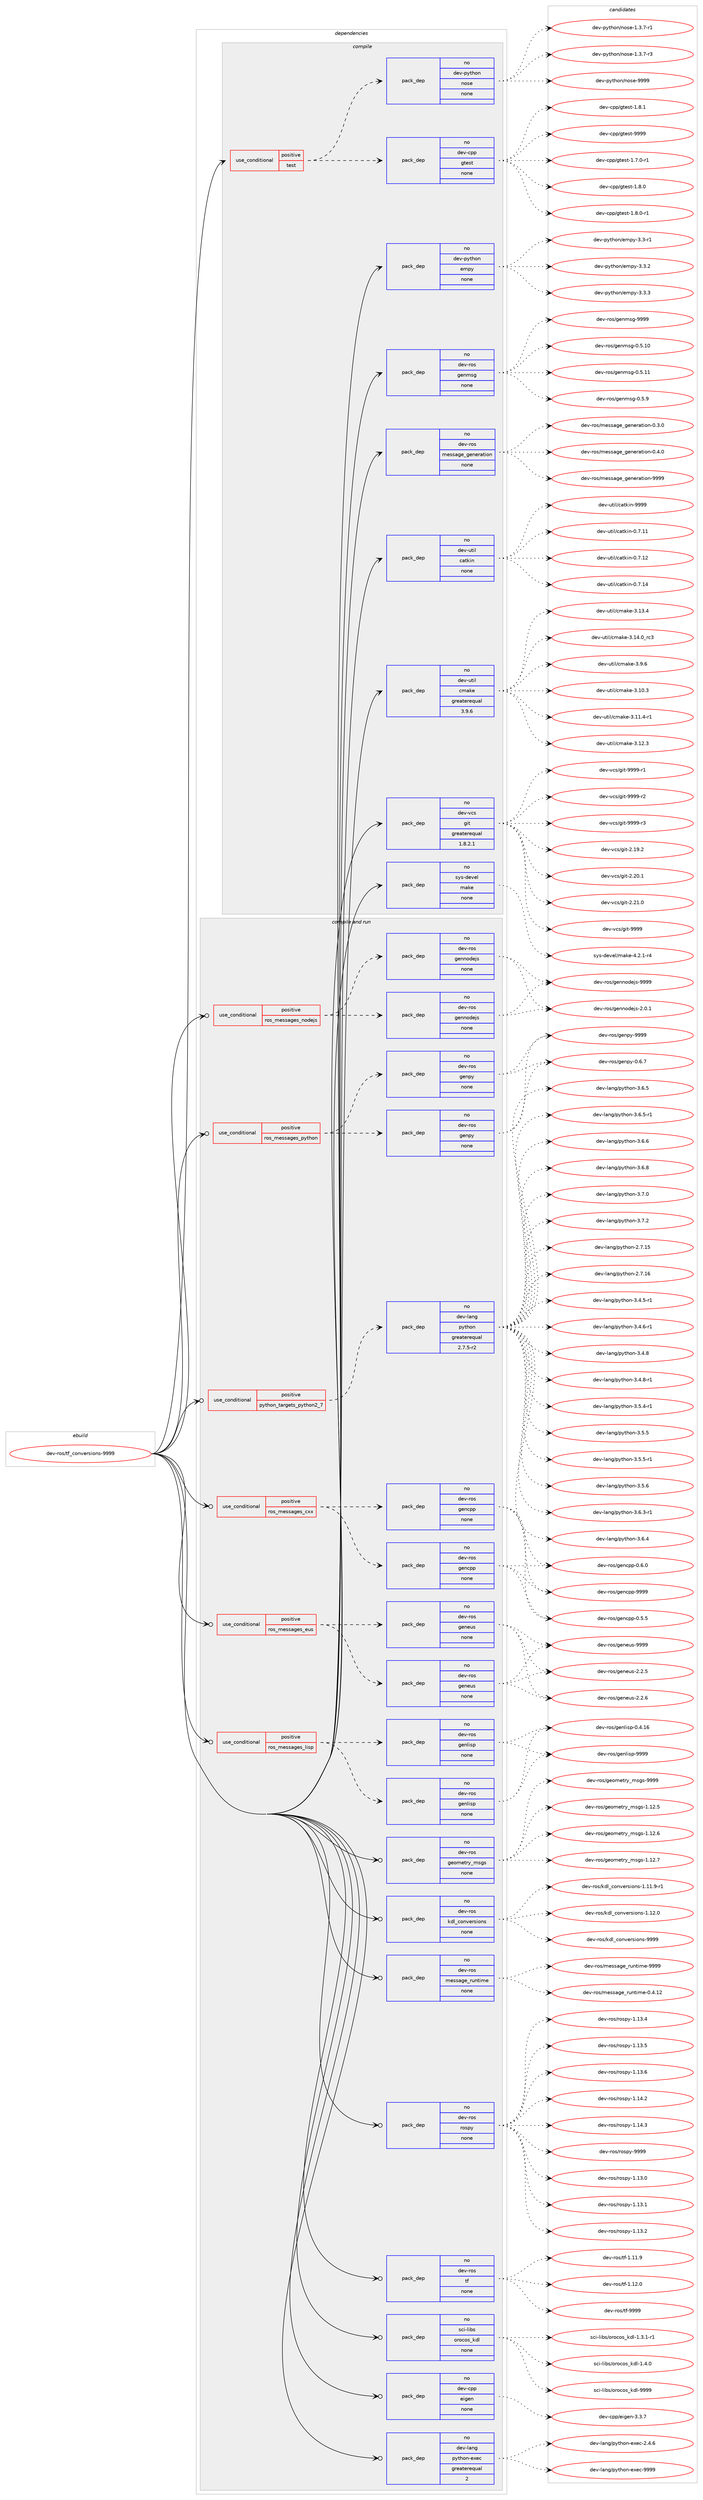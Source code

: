 digraph prolog {

# *************
# Graph options
# *************

newrank=true;
concentrate=true;
compound=true;
graph [rankdir=LR,fontname=Helvetica,fontsize=10,ranksep=1.5];#, ranksep=2.5, nodesep=0.2];
edge  [arrowhead=vee];
node  [fontname=Helvetica,fontsize=10];

# **********
# The ebuild
# **********

subgraph cluster_leftcol {
color=gray;
rank=same;
label=<<i>ebuild</i>>;
id [label="dev-ros/tf_conversions-9999", color=red, width=4, href="../dev-ros/tf_conversions-9999.svg"];
}

# ****************
# The dependencies
# ****************

subgraph cluster_midcol {
color=gray;
label=<<i>dependencies</i>>;
subgraph cluster_compile {
fillcolor="#eeeeee";
style=filled;
label=<<i>compile</i>>;
subgraph cond391631 {
dependency1475859 [label=<<TABLE BORDER="0" CELLBORDER="1" CELLSPACING="0" CELLPADDING="4"><TR><TD ROWSPAN="3" CELLPADDING="10">use_conditional</TD></TR><TR><TD>positive</TD></TR><TR><TD>test</TD></TR></TABLE>>, shape=none, color=red];
subgraph pack1060838 {
dependency1475860 [label=<<TABLE BORDER="0" CELLBORDER="1" CELLSPACING="0" CELLPADDING="4" WIDTH="220"><TR><TD ROWSPAN="6" CELLPADDING="30">pack_dep</TD></TR><TR><TD WIDTH="110">no</TD></TR><TR><TD>dev-cpp</TD></TR><TR><TD>gtest</TD></TR><TR><TD>none</TD></TR><TR><TD></TD></TR></TABLE>>, shape=none, color=blue];
}
dependency1475859:e -> dependency1475860:w [weight=20,style="dashed",arrowhead="vee"];
subgraph pack1060839 {
dependency1475861 [label=<<TABLE BORDER="0" CELLBORDER="1" CELLSPACING="0" CELLPADDING="4" WIDTH="220"><TR><TD ROWSPAN="6" CELLPADDING="30">pack_dep</TD></TR><TR><TD WIDTH="110">no</TD></TR><TR><TD>dev-python</TD></TR><TR><TD>nose</TD></TR><TR><TD>none</TD></TR><TR><TD></TD></TR></TABLE>>, shape=none, color=blue];
}
dependency1475859:e -> dependency1475861:w [weight=20,style="dashed",arrowhead="vee"];
}
id:e -> dependency1475859:w [weight=20,style="solid",arrowhead="vee"];
subgraph pack1060840 {
dependency1475862 [label=<<TABLE BORDER="0" CELLBORDER="1" CELLSPACING="0" CELLPADDING="4" WIDTH="220"><TR><TD ROWSPAN="6" CELLPADDING="30">pack_dep</TD></TR><TR><TD WIDTH="110">no</TD></TR><TR><TD>dev-python</TD></TR><TR><TD>empy</TD></TR><TR><TD>none</TD></TR><TR><TD></TD></TR></TABLE>>, shape=none, color=blue];
}
id:e -> dependency1475862:w [weight=20,style="solid",arrowhead="vee"];
subgraph pack1060841 {
dependency1475863 [label=<<TABLE BORDER="0" CELLBORDER="1" CELLSPACING="0" CELLPADDING="4" WIDTH="220"><TR><TD ROWSPAN="6" CELLPADDING="30">pack_dep</TD></TR><TR><TD WIDTH="110">no</TD></TR><TR><TD>dev-ros</TD></TR><TR><TD>genmsg</TD></TR><TR><TD>none</TD></TR><TR><TD></TD></TR></TABLE>>, shape=none, color=blue];
}
id:e -> dependency1475863:w [weight=20,style="solid",arrowhead="vee"];
subgraph pack1060842 {
dependency1475864 [label=<<TABLE BORDER="0" CELLBORDER="1" CELLSPACING="0" CELLPADDING="4" WIDTH="220"><TR><TD ROWSPAN="6" CELLPADDING="30">pack_dep</TD></TR><TR><TD WIDTH="110">no</TD></TR><TR><TD>dev-ros</TD></TR><TR><TD>message_generation</TD></TR><TR><TD>none</TD></TR><TR><TD></TD></TR></TABLE>>, shape=none, color=blue];
}
id:e -> dependency1475864:w [weight=20,style="solid",arrowhead="vee"];
subgraph pack1060843 {
dependency1475865 [label=<<TABLE BORDER="0" CELLBORDER="1" CELLSPACING="0" CELLPADDING="4" WIDTH="220"><TR><TD ROWSPAN="6" CELLPADDING="30">pack_dep</TD></TR><TR><TD WIDTH="110">no</TD></TR><TR><TD>dev-util</TD></TR><TR><TD>catkin</TD></TR><TR><TD>none</TD></TR><TR><TD></TD></TR></TABLE>>, shape=none, color=blue];
}
id:e -> dependency1475865:w [weight=20,style="solid",arrowhead="vee"];
subgraph pack1060844 {
dependency1475866 [label=<<TABLE BORDER="0" CELLBORDER="1" CELLSPACING="0" CELLPADDING="4" WIDTH="220"><TR><TD ROWSPAN="6" CELLPADDING="30">pack_dep</TD></TR><TR><TD WIDTH="110">no</TD></TR><TR><TD>dev-util</TD></TR><TR><TD>cmake</TD></TR><TR><TD>greaterequal</TD></TR><TR><TD>3.9.6</TD></TR></TABLE>>, shape=none, color=blue];
}
id:e -> dependency1475866:w [weight=20,style="solid",arrowhead="vee"];
subgraph pack1060845 {
dependency1475867 [label=<<TABLE BORDER="0" CELLBORDER="1" CELLSPACING="0" CELLPADDING="4" WIDTH="220"><TR><TD ROWSPAN="6" CELLPADDING="30">pack_dep</TD></TR><TR><TD WIDTH="110">no</TD></TR><TR><TD>dev-vcs</TD></TR><TR><TD>git</TD></TR><TR><TD>greaterequal</TD></TR><TR><TD>1.8.2.1</TD></TR></TABLE>>, shape=none, color=blue];
}
id:e -> dependency1475867:w [weight=20,style="solid",arrowhead="vee"];
subgraph pack1060846 {
dependency1475868 [label=<<TABLE BORDER="0" CELLBORDER="1" CELLSPACING="0" CELLPADDING="4" WIDTH="220"><TR><TD ROWSPAN="6" CELLPADDING="30">pack_dep</TD></TR><TR><TD WIDTH="110">no</TD></TR><TR><TD>sys-devel</TD></TR><TR><TD>make</TD></TR><TR><TD>none</TD></TR><TR><TD></TD></TR></TABLE>>, shape=none, color=blue];
}
id:e -> dependency1475868:w [weight=20,style="solid",arrowhead="vee"];
}
subgraph cluster_compileandrun {
fillcolor="#eeeeee";
style=filled;
label=<<i>compile and run</i>>;
subgraph cond391632 {
dependency1475869 [label=<<TABLE BORDER="0" CELLBORDER="1" CELLSPACING="0" CELLPADDING="4"><TR><TD ROWSPAN="3" CELLPADDING="10">use_conditional</TD></TR><TR><TD>positive</TD></TR><TR><TD>python_targets_python2_7</TD></TR></TABLE>>, shape=none, color=red];
subgraph pack1060847 {
dependency1475870 [label=<<TABLE BORDER="0" CELLBORDER="1" CELLSPACING="0" CELLPADDING="4" WIDTH="220"><TR><TD ROWSPAN="6" CELLPADDING="30">pack_dep</TD></TR><TR><TD WIDTH="110">no</TD></TR><TR><TD>dev-lang</TD></TR><TR><TD>python</TD></TR><TR><TD>greaterequal</TD></TR><TR><TD>2.7.5-r2</TD></TR></TABLE>>, shape=none, color=blue];
}
dependency1475869:e -> dependency1475870:w [weight=20,style="dashed",arrowhead="vee"];
}
id:e -> dependency1475869:w [weight=20,style="solid",arrowhead="odotvee"];
subgraph cond391633 {
dependency1475871 [label=<<TABLE BORDER="0" CELLBORDER="1" CELLSPACING="0" CELLPADDING="4"><TR><TD ROWSPAN="3" CELLPADDING="10">use_conditional</TD></TR><TR><TD>positive</TD></TR><TR><TD>ros_messages_cxx</TD></TR></TABLE>>, shape=none, color=red];
subgraph pack1060848 {
dependency1475872 [label=<<TABLE BORDER="0" CELLBORDER="1" CELLSPACING="0" CELLPADDING="4" WIDTH="220"><TR><TD ROWSPAN="6" CELLPADDING="30">pack_dep</TD></TR><TR><TD WIDTH="110">no</TD></TR><TR><TD>dev-ros</TD></TR><TR><TD>gencpp</TD></TR><TR><TD>none</TD></TR><TR><TD></TD></TR></TABLE>>, shape=none, color=blue];
}
dependency1475871:e -> dependency1475872:w [weight=20,style="dashed",arrowhead="vee"];
subgraph pack1060849 {
dependency1475873 [label=<<TABLE BORDER="0" CELLBORDER="1" CELLSPACING="0" CELLPADDING="4" WIDTH="220"><TR><TD ROWSPAN="6" CELLPADDING="30">pack_dep</TD></TR><TR><TD WIDTH="110">no</TD></TR><TR><TD>dev-ros</TD></TR><TR><TD>gencpp</TD></TR><TR><TD>none</TD></TR><TR><TD></TD></TR></TABLE>>, shape=none, color=blue];
}
dependency1475871:e -> dependency1475873:w [weight=20,style="dashed",arrowhead="vee"];
}
id:e -> dependency1475871:w [weight=20,style="solid",arrowhead="odotvee"];
subgraph cond391634 {
dependency1475874 [label=<<TABLE BORDER="0" CELLBORDER="1" CELLSPACING="0" CELLPADDING="4"><TR><TD ROWSPAN="3" CELLPADDING="10">use_conditional</TD></TR><TR><TD>positive</TD></TR><TR><TD>ros_messages_eus</TD></TR></TABLE>>, shape=none, color=red];
subgraph pack1060850 {
dependency1475875 [label=<<TABLE BORDER="0" CELLBORDER="1" CELLSPACING="0" CELLPADDING="4" WIDTH="220"><TR><TD ROWSPAN="6" CELLPADDING="30">pack_dep</TD></TR><TR><TD WIDTH="110">no</TD></TR><TR><TD>dev-ros</TD></TR><TR><TD>geneus</TD></TR><TR><TD>none</TD></TR><TR><TD></TD></TR></TABLE>>, shape=none, color=blue];
}
dependency1475874:e -> dependency1475875:w [weight=20,style="dashed",arrowhead="vee"];
subgraph pack1060851 {
dependency1475876 [label=<<TABLE BORDER="0" CELLBORDER="1" CELLSPACING="0" CELLPADDING="4" WIDTH="220"><TR><TD ROWSPAN="6" CELLPADDING="30">pack_dep</TD></TR><TR><TD WIDTH="110">no</TD></TR><TR><TD>dev-ros</TD></TR><TR><TD>geneus</TD></TR><TR><TD>none</TD></TR><TR><TD></TD></TR></TABLE>>, shape=none, color=blue];
}
dependency1475874:e -> dependency1475876:w [weight=20,style="dashed",arrowhead="vee"];
}
id:e -> dependency1475874:w [weight=20,style="solid",arrowhead="odotvee"];
subgraph cond391635 {
dependency1475877 [label=<<TABLE BORDER="0" CELLBORDER="1" CELLSPACING="0" CELLPADDING="4"><TR><TD ROWSPAN="3" CELLPADDING="10">use_conditional</TD></TR><TR><TD>positive</TD></TR><TR><TD>ros_messages_lisp</TD></TR></TABLE>>, shape=none, color=red];
subgraph pack1060852 {
dependency1475878 [label=<<TABLE BORDER="0" CELLBORDER="1" CELLSPACING="0" CELLPADDING="4" WIDTH="220"><TR><TD ROWSPAN="6" CELLPADDING="30">pack_dep</TD></TR><TR><TD WIDTH="110">no</TD></TR><TR><TD>dev-ros</TD></TR><TR><TD>genlisp</TD></TR><TR><TD>none</TD></TR><TR><TD></TD></TR></TABLE>>, shape=none, color=blue];
}
dependency1475877:e -> dependency1475878:w [weight=20,style="dashed",arrowhead="vee"];
subgraph pack1060853 {
dependency1475879 [label=<<TABLE BORDER="0" CELLBORDER="1" CELLSPACING="0" CELLPADDING="4" WIDTH="220"><TR><TD ROWSPAN="6" CELLPADDING="30">pack_dep</TD></TR><TR><TD WIDTH="110">no</TD></TR><TR><TD>dev-ros</TD></TR><TR><TD>genlisp</TD></TR><TR><TD>none</TD></TR><TR><TD></TD></TR></TABLE>>, shape=none, color=blue];
}
dependency1475877:e -> dependency1475879:w [weight=20,style="dashed",arrowhead="vee"];
}
id:e -> dependency1475877:w [weight=20,style="solid",arrowhead="odotvee"];
subgraph cond391636 {
dependency1475880 [label=<<TABLE BORDER="0" CELLBORDER="1" CELLSPACING="0" CELLPADDING="4"><TR><TD ROWSPAN="3" CELLPADDING="10">use_conditional</TD></TR><TR><TD>positive</TD></TR><TR><TD>ros_messages_nodejs</TD></TR></TABLE>>, shape=none, color=red];
subgraph pack1060854 {
dependency1475881 [label=<<TABLE BORDER="0" CELLBORDER="1" CELLSPACING="0" CELLPADDING="4" WIDTH="220"><TR><TD ROWSPAN="6" CELLPADDING="30">pack_dep</TD></TR><TR><TD WIDTH="110">no</TD></TR><TR><TD>dev-ros</TD></TR><TR><TD>gennodejs</TD></TR><TR><TD>none</TD></TR><TR><TD></TD></TR></TABLE>>, shape=none, color=blue];
}
dependency1475880:e -> dependency1475881:w [weight=20,style="dashed",arrowhead="vee"];
subgraph pack1060855 {
dependency1475882 [label=<<TABLE BORDER="0" CELLBORDER="1" CELLSPACING="0" CELLPADDING="4" WIDTH="220"><TR><TD ROWSPAN="6" CELLPADDING="30">pack_dep</TD></TR><TR><TD WIDTH="110">no</TD></TR><TR><TD>dev-ros</TD></TR><TR><TD>gennodejs</TD></TR><TR><TD>none</TD></TR><TR><TD></TD></TR></TABLE>>, shape=none, color=blue];
}
dependency1475880:e -> dependency1475882:w [weight=20,style="dashed",arrowhead="vee"];
}
id:e -> dependency1475880:w [weight=20,style="solid",arrowhead="odotvee"];
subgraph cond391637 {
dependency1475883 [label=<<TABLE BORDER="0" CELLBORDER="1" CELLSPACING="0" CELLPADDING="4"><TR><TD ROWSPAN="3" CELLPADDING="10">use_conditional</TD></TR><TR><TD>positive</TD></TR><TR><TD>ros_messages_python</TD></TR></TABLE>>, shape=none, color=red];
subgraph pack1060856 {
dependency1475884 [label=<<TABLE BORDER="0" CELLBORDER="1" CELLSPACING="0" CELLPADDING="4" WIDTH="220"><TR><TD ROWSPAN="6" CELLPADDING="30">pack_dep</TD></TR><TR><TD WIDTH="110">no</TD></TR><TR><TD>dev-ros</TD></TR><TR><TD>genpy</TD></TR><TR><TD>none</TD></TR><TR><TD></TD></TR></TABLE>>, shape=none, color=blue];
}
dependency1475883:e -> dependency1475884:w [weight=20,style="dashed",arrowhead="vee"];
subgraph pack1060857 {
dependency1475885 [label=<<TABLE BORDER="0" CELLBORDER="1" CELLSPACING="0" CELLPADDING="4" WIDTH="220"><TR><TD ROWSPAN="6" CELLPADDING="30">pack_dep</TD></TR><TR><TD WIDTH="110">no</TD></TR><TR><TD>dev-ros</TD></TR><TR><TD>genpy</TD></TR><TR><TD>none</TD></TR><TR><TD></TD></TR></TABLE>>, shape=none, color=blue];
}
dependency1475883:e -> dependency1475885:w [weight=20,style="dashed",arrowhead="vee"];
}
id:e -> dependency1475883:w [weight=20,style="solid",arrowhead="odotvee"];
subgraph pack1060858 {
dependency1475886 [label=<<TABLE BORDER="0" CELLBORDER="1" CELLSPACING="0" CELLPADDING="4" WIDTH="220"><TR><TD ROWSPAN="6" CELLPADDING="30">pack_dep</TD></TR><TR><TD WIDTH="110">no</TD></TR><TR><TD>dev-cpp</TD></TR><TR><TD>eigen</TD></TR><TR><TD>none</TD></TR><TR><TD></TD></TR></TABLE>>, shape=none, color=blue];
}
id:e -> dependency1475886:w [weight=20,style="solid",arrowhead="odotvee"];
subgraph pack1060859 {
dependency1475887 [label=<<TABLE BORDER="0" CELLBORDER="1" CELLSPACING="0" CELLPADDING="4" WIDTH="220"><TR><TD ROWSPAN="6" CELLPADDING="30">pack_dep</TD></TR><TR><TD WIDTH="110">no</TD></TR><TR><TD>dev-lang</TD></TR><TR><TD>python-exec</TD></TR><TR><TD>greaterequal</TD></TR><TR><TD>2</TD></TR></TABLE>>, shape=none, color=blue];
}
id:e -> dependency1475887:w [weight=20,style="solid",arrowhead="odotvee"];
subgraph pack1060860 {
dependency1475888 [label=<<TABLE BORDER="0" CELLBORDER="1" CELLSPACING="0" CELLPADDING="4" WIDTH="220"><TR><TD ROWSPAN="6" CELLPADDING="30">pack_dep</TD></TR><TR><TD WIDTH="110">no</TD></TR><TR><TD>dev-ros</TD></TR><TR><TD>geometry_msgs</TD></TR><TR><TD>none</TD></TR><TR><TD></TD></TR></TABLE>>, shape=none, color=blue];
}
id:e -> dependency1475888:w [weight=20,style="solid",arrowhead="odotvee"];
subgraph pack1060861 {
dependency1475889 [label=<<TABLE BORDER="0" CELLBORDER="1" CELLSPACING="0" CELLPADDING="4" WIDTH="220"><TR><TD ROWSPAN="6" CELLPADDING="30">pack_dep</TD></TR><TR><TD WIDTH="110">no</TD></TR><TR><TD>dev-ros</TD></TR><TR><TD>kdl_conversions</TD></TR><TR><TD>none</TD></TR><TR><TD></TD></TR></TABLE>>, shape=none, color=blue];
}
id:e -> dependency1475889:w [weight=20,style="solid",arrowhead="odotvee"];
subgraph pack1060862 {
dependency1475890 [label=<<TABLE BORDER="0" CELLBORDER="1" CELLSPACING="0" CELLPADDING="4" WIDTH="220"><TR><TD ROWSPAN="6" CELLPADDING="30">pack_dep</TD></TR><TR><TD WIDTH="110">no</TD></TR><TR><TD>dev-ros</TD></TR><TR><TD>message_runtime</TD></TR><TR><TD>none</TD></TR><TR><TD></TD></TR></TABLE>>, shape=none, color=blue];
}
id:e -> dependency1475890:w [weight=20,style="solid",arrowhead="odotvee"];
subgraph pack1060863 {
dependency1475891 [label=<<TABLE BORDER="0" CELLBORDER="1" CELLSPACING="0" CELLPADDING="4" WIDTH="220"><TR><TD ROWSPAN="6" CELLPADDING="30">pack_dep</TD></TR><TR><TD WIDTH="110">no</TD></TR><TR><TD>dev-ros</TD></TR><TR><TD>rospy</TD></TR><TR><TD>none</TD></TR><TR><TD></TD></TR></TABLE>>, shape=none, color=blue];
}
id:e -> dependency1475891:w [weight=20,style="solid",arrowhead="odotvee"];
subgraph pack1060864 {
dependency1475892 [label=<<TABLE BORDER="0" CELLBORDER="1" CELLSPACING="0" CELLPADDING="4" WIDTH="220"><TR><TD ROWSPAN="6" CELLPADDING="30">pack_dep</TD></TR><TR><TD WIDTH="110">no</TD></TR><TR><TD>dev-ros</TD></TR><TR><TD>tf</TD></TR><TR><TD>none</TD></TR><TR><TD></TD></TR></TABLE>>, shape=none, color=blue];
}
id:e -> dependency1475892:w [weight=20,style="solid",arrowhead="odotvee"];
subgraph pack1060865 {
dependency1475893 [label=<<TABLE BORDER="0" CELLBORDER="1" CELLSPACING="0" CELLPADDING="4" WIDTH="220"><TR><TD ROWSPAN="6" CELLPADDING="30">pack_dep</TD></TR><TR><TD WIDTH="110">no</TD></TR><TR><TD>sci-libs</TD></TR><TR><TD>orocos_kdl</TD></TR><TR><TD>none</TD></TR><TR><TD></TD></TR></TABLE>>, shape=none, color=blue];
}
id:e -> dependency1475893:w [weight=20,style="solid",arrowhead="odotvee"];
}
subgraph cluster_run {
fillcolor="#eeeeee";
style=filled;
label=<<i>run</i>>;
}
}

# **************
# The candidates
# **************

subgraph cluster_choices {
rank=same;
color=gray;
label=<<i>candidates</i>>;

subgraph choice1060838 {
color=black;
nodesep=1;
choice1001011184599112112471031161011151164549465546484511449 [label="dev-cpp/gtest-1.7.0-r1", color=red, width=4,href="../dev-cpp/gtest-1.7.0-r1.svg"];
choice100101118459911211247103116101115116454946564648 [label="dev-cpp/gtest-1.8.0", color=red, width=4,href="../dev-cpp/gtest-1.8.0.svg"];
choice1001011184599112112471031161011151164549465646484511449 [label="dev-cpp/gtest-1.8.0-r1", color=red, width=4,href="../dev-cpp/gtest-1.8.0-r1.svg"];
choice100101118459911211247103116101115116454946564649 [label="dev-cpp/gtest-1.8.1", color=red, width=4,href="../dev-cpp/gtest-1.8.1.svg"];
choice1001011184599112112471031161011151164557575757 [label="dev-cpp/gtest-9999", color=red, width=4,href="../dev-cpp/gtest-9999.svg"];
dependency1475860:e -> choice1001011184599112112471031161011151164549465546484511449:w [style=dotted,weight="100"];
dependency1475860:e -> choice100101118459911211247103116101115116454946564648:w [style=dotted,weight="100"];
dependency1475860:e -> choice1001011184599112112471031161011151164549465646484511449:w [style=dotted,weight="100"];
dependency1475860:e -> choice100101118459911211247103116101115116454946564649:w [style=dotted,weight="100"];
dependency1475860:e -> choice1001011184599112112471031161011151164557575757:w [style=dotted,weight="100"];
}
subgraph choice1060839 {
color=black;
nodesep=1;
choice10010111845112121116104111110471101111151014549465146554511449 [label="dev-python/nose-1.3.7-r1", color=red, width=4,href="../dev-python/nose-1.3.7-r1.svg"];
choice10010111845112121116104111110471101111151014549465146554511451 [label="dev-python/nose-1.3.7-r3", color=red, width=4,href="../dev-python/nose-1.3.7-r3.svg"];
choice10010111845112121116104111110471101111151014557575757 [label="dev-python/nose-9999", color=red, width=4,href="../dev-python/nose-9999.svg"];
dependency1475861:e -> choice10010111845112121116104111110471101111151014549465146554511449:w [style=dotted,weight="100"];
dependency1475861:e -> choice10010111845112121116104111110471101111151014549465146554511451:w [style=dotted,weight="100"];
dependency1475861:e -> choice10010111845112121116104111110471101111151014557575757:w [style=dotted,weight="100"];
}
subgraph choice1060840 {
color=black;
nodesep=1;
choice1001011184511212111610411111047101109112121455146514511449 [label="dev-python/empy-3.3-r1", color=red, width=4,href="../dev-python/empy-3.3-r1.svg"];
choice1001011184511212111610411111047101109112121455146514650 [label="dev-python/empy-3.3.2", color=red, width=4,href="../dev-python/empy-3.3.2.svg"];
choice1001011184511212111610411111047101109112121455146514651 [label="dev-python/empy-3.3.3", color=red, width=4,href="../dev-python/empy-3.3.3.svg"];
dependency1475862:e -> choice1001011184511212111610411111047101109112121455146514511449:w [style=dotted,weight="100"];
dependency1475862:e -> choice1001011184511212111610411111047101109112121455146514650:w [style=dotted,weight="100"];
dependency1475862:e -> choice1001011184511212111610411111047101109112121455146514651:w [style=dotted,weight="100"];
}
subgraph choice1060841 {
color=black;
nodesep=1;
choice100101118451141111154710310111010911510345484653464948 [label="dev-ros/genmsg-0.5.10", color=red, width=4,href="../dev-ros/genmsg-0.5.10.svg"];
choice100101118451141111154710310111010911510345484653464949 [label="dev-ros/genmsg-0.5.11", color=red, width=4,href="../dev-ros/genmsg-0.5.11.svg"];
choice1001011184511411111547103101110109115103454846534657 [label="dev-ros/genmsg-0.5.9", color=red, width=4,href="../dev-ros/genmsg-0.5.9.svg"];
choice10010111845114111115471031011101091151034557575757 [label="dev-ros/genmsg-9999", color=red, width=4,href="../dev-ros/genmsg-9999.svg"];
dependency1475863:e -> choice100101118451141111154710310111010911510345484653464948:w [style=dotted,weight="100"];
dependency1475863:e -> choice100101118451141111154710310111010911510345484653464949:w [style=dotted,weight="100"];
dependency1475863:e -> choice1001011184511411111547103101110109115103454846534657:w [style=dotted,weight="100"];
dependency1475863:e -> choice10010111845114111115471031011101091151034557575757:w [style=dotted,weight="100"];
}
subgraph choice1060842 {
color=black;
nodesep=1;
choice1001011184511411111547109101115115971031019510310111010111497116105111110454846514648 [label="dev-ros/message_generation-0.3.0", color=red, width=4,href="../dev-ros/message_generation-0.3.0.svg"];
choice1001011184511411111547109101115115971031019510310111010111497116105111110454846524648 [label="dev-ros/message_generation-0.4.0", color=red, width=4,href="../dev-ros/message_generation-0.4.0.svg"];
choice10010111845114111115471091011151159710310195103101110101114971161051111104557575757 [label="dev-ros/message_generation-9999", color=red, width=4,href="../dev-ros/message_generation-9999.svg"];
dependency1475864:e -> choice1001011184511411111547109101115115971031019510310111010111497116105111110454846514648:w [style=dotted,weight="100"];
dependency1475864:e -> choice1001011184511411111547109101115115971031019510310111010111497116105111110454846524648:w [style=dotted,weight="100"];
dependency1475864:e -> choice10010111845114111115471091011151159710310195103101110101114971161051111104557575757:w [style=dotted,weight="100"];
}
subgraph choice1060843 {
color=black;
nodesep=1;
choice1001011184511711610510847999711610710511045484655464949 [label="dev-util/catkin-0.7.11", color=red, width=4,href="../dev-util/catkin-0.7.11.svg"];
choice1001011184511711610510847999711610710511045484655464950 [label="dev-util/catkin-0.7.12", color=red, width=4,href="../dev-util/catkin-0.7.12.svg"];
choice1001011184511711610510847999711610710511045484655464952 [label="dev-util/catkin-0.7.14", color=red, width=4,href="../dev-util/catkin-0.7.14.svg"];
choice100101118451171161051084799971161071051104557575757 [label="dev-util/catkin-9999", color=red, width=4,href="../dev-util/catkin-9999.svg"];
dependency1475865:e -> choice1001011184511711610510847999711610710511045484655464949:w [style=dotted,weight="100"];
dependency1475865:e -> choice1001011184511711610510847999711610710511045484655464950:w [style=dotted,weight="100"];
dependency1475865:e -> choice1001011184511711610510847999711610710511045484655464952:w [style=dotted,weight="100"];
dependency1475865:e -> choice100101118451171161051084799971161071051104557575757:w [style=dotted,weight="100"];
}
subgraph choice1060844 {
color=black;
nodesep=1;
choice1001011184511711610510847991099710710145514649484651 [label="dev-util/cmake-3.10.3", color=red, width=4,href="../dev-util/cmake-3.10.3.svg"];
choice10010111845117116105108479910997107101455146494946524511449 [label="dev-util/cmake-3.11.4-r1", color=red, width=4,href="../dev-util/cmake-3.11.4-r1.svg"];
choice1001011184511711610510847991099710710145514649504651 [label="dev-util/cmake-3.12.3", color=red, width=4,href="../dev-util/cmake-3.12.3.svg"];
choice1001011184511711610510847991099710710145514649514652 [label="dev-util/cmake-3.13.4", color=red, width=4,href="../dev-util/cmake-3.13.4.svg"];
choice1001011184511711610510847991099710710145514649524648951149951 [label="dev-util/cmake-3.14.0_rc3", color=red, width=4,href="../dev-util/cmake-3.14.0_rc3.svg"];
choice10010111845117116105108479910997107101455146574654 [label="dev-util/cmake-3.9.6", color=red, width=4,href="../dev-util/cmake-3.9.6.svg"];
dependency1475866:e -> choice1001011184511711610510847991099710710145514649484651:w [style=dotted,weight="100"];
dependency1475866:e -> choice10010111845117116105108479910997107101455146494946524511449:w [style=dotted,weight="100"];
dependency1475866:e -> choice1001011184511711610510847991099710710145514649504651:w [style=dotted,weight="100"];
dependency1475866:e -> choice1001011184511711610510847991099710710145514649514652:w [style=dotted,weight="100"];
dependency1475866:e -> choice1001011184511711610510847991099710710145514649524648951149951:w [style=dotted,weight="100"];
dependency1475866:e -> choice10010111845117116105108479910997107101455146574654:w [style=dotted,weight="100"];
}
subgraph choice1060845 {
color=black;
nodesep=1;
choice10010111845118991154710310511645504649574650 [label="dev-vcs/git-2.19.2", color=red, width=4,href="../dev-vcs/git-2.19.2.svg"];
choice10010111845118991154710310511645504650484649 [label="dev-vcs/git-2.20.1", color=red, width=4,href="../dev-vcs/git-2.20.1.svg"];
choice10010111845118991154710310511645504650494648 [label="dev-vcs/git-2.21.0", color=red, width=4,href="../dev-vcs/git-2.21.0.svg"];
choice1001011184511899115471031051164557575757 [label="dev-vcs/git-9999", color=red, width=4,href="../dev-vcs/git-9999.svg"];
choice10010111845118991154710310511645575757574511449 [label="dev-vcs/git-9999-r1", color=red, width=4,href="../dev-vcs/git-9999-r1.svg"];
choice10010111845118991154710310511645575757574511450 [label="dev-vcs/git-9999-r2", color=red, width=4,href="../dev-vcs/git-9999-r2.svg"];
choice10010111845118991154710310511645575757574511451 [label="dev-vcs/git-9999-r3", color=red, width=4,href="../dev-vcs/git-9999-r3.svg"];
dependency1475867:e -> choice10010111845118991154710310511645504649574650:w [style=dotted,weight="100"];
dependency1475867:e -> choice10010111845118991154710310511645504650484649:w [style=dotted,weight="100"];
dependency1475867:e -> choice10010111845118991154710310511645504650494648:w [style=dotted,weight="100"];
dependency1475867:e -> choice1001011184511899115471031051164557575757:w [style=dotted,weight="100"];
dependency1475867:e -> choice10010111845118991154710310511645575757574511449:w [style=dotted,weight="100"];
dependency1475867:e -> choice10010111845118991154710310511645575757574511450:w [style=dotted,weight="100"];
dependency1475867:e -> choice10010111845118991154710310511645575757574511451:w [style=dotted,weight="100"];
}
subgraph choice1060846 {
color=black;
nodesep=1;
choice1151211154510010111810110847109971071014552465046494511452 [label="sys-devel/make-4.2.1-r4", color=red, width=4,href="../sys-devel/make-4.2.1-r4.svg"];
dependency1475868:e -> choice1151211154510010111810110847109971071014552465046494511452:w [style=dotted,weight="100"];
}
subgraph choice1060847 {
color=black;
nodesep=1;
choice10010111845108971101034711212111610411111045504655464953 [label="dev-lang/python-2.7.15", color=red, width=4,href="../dev-lang/python-2.7.15.svg"];
choice10010111845108971101034711212111610411111045504655464954 [label="dev-lang/python-2.7.16", color=red, width=4,href="../dev-lang/python-2.7.16.svg"];
choice1001011184510897110103471121211161041111104551465246534511449 [label="dev-lang/python-3.4.5-r1", color=red, width=4,href="../dev-lang/python-3.4.5-r1.svg"];
choice1001011184510897110103471121211161041111104551465246544511449 [label="dev-lang/python-3.4.6-r1", color=red, width=4,href="../dev-lang/python-3.4.6-r1.svg"];
choice100101118451089711010347112121116104111110455146524656 [label="dev-lang/python-3.4.8", color=red, width=4,href="../dev-lang/python-3.4.8.svg"];
choice1001011184510897110103471121211161041111104551465246564511449 [label="dev-lang/python-3.4.8-r1", color=red, width=4,href="../dev-lang/python-3.4.8-r1.svg"];
choice1001011184510897110103471121211161041111104551465346524511449 [label="dev-lang/python-3.5.4-r1", color=red, width=4,href="../dev-lang/python-3.5.4-r1.svg"];
choice100101118451089711010347112121116104111110455146534653 [label="dev-lang/python-3.5.5", color=red, width=4,href="../dev-lang/python-3.5.5.svg"];
choice1001011184510897110103471121211161041111104551465346534511449 [label="dev-lang/python-3.5.5-r1", color=red, width=4,href="../dev-lang/python-3.5.5-r1.svg"];
choice100101118451089711010347112121116104111110455146534654 [label="dev-lang/python-3.5.6", color=red, width=4,href="../dev-lang/python-3.5.6.svg"];
choice1001011184510897110103471121211161041111104551465446514511449 [label="dev-lang/python-3.6.3-r1", color=red, width=4,href="../dev-lang/python-3.6.3-r1.svg"];
choice100101118451089711010347112121116104111110455146544652 [label="dev-lang/python-3.6.4", color=red, width=4,href="../dev-lang/python-3.6.4.svg"];
choice100101118451089711010347112121116104111110455146544653 [label="dev-lang/python-3.6.5", color=red, width=4,href="../dev-lang/python-3.6.5.svg"];
choice1001011184510897110103471121211161041111104551465446534511449 [label="dev-lang/python-3.6.5-r1", color=red, width=4,href="../dev-lang/python-3.6.5-r1.svg"];
choice100101118451089711010347112121116104111110455146544654 [label="dev-lang/python-3.6.6", color=red, width=4,href="../dev-lang/python-3.6.6.svg"];
choice100101118451089711010347112121116104111110455146544656 [label="dev-lang/python-3.6.8", color=red, width=4,href="../dev-lang/python-3.6.8.svg"];
choice100101118451089711010347112121116104111110455146554648 [label="dev-lang/python-3.7.0", color=red, width=4,href="../dev-lang/python-3.7.0.svg"];
choice100101118451089711010347112121116104111110455146554650 [label="dev-lang/python-3.7.2", color=red, width=4,href="../dev-lang/python-3.7.2.svg"];
dependency1475870:e -> choice10010111845108971101034711212111610411111045504655464953:w [style=dotted,weight="100"];
dependency1475870:e -> choice10010111845108971101034711212111610411111045504655464954:w [style=dotted,weight="100"];
dependency1475870:e -> choice1001011184510897110103471121211161041111104551465246534511449:w [style=dotted,weight="100"];
dependency1475870:e -> choice1001011184510897110103471121211161041111104551465246544511449:w [style=dotted,weight="100"];
dependency1475870:e -> choice100101118451089711010347112121116104111110455146524656:w [style=dotted,weight="100"];
dependency1475870:e -> choice1001011184510897110103471121211161041111104551465246564511449:w [style=dotted,weight="100"];
dependency1475870:e -> choice1001011184510897110103471121211161041111104551465346524511449:w [style=dotted,weight="100"];
dependency1475870:e -> choice100101118451089711010347112121116104111110455146534653:w [style=dotted,weight="100"];
dependency1475870:e -> choice1001011184510897110103471121211161041111104551465346534511449:w [style=dotted,weight="100"];
dependency1475870:e -> choice100101118451089711010347112121116104111110455146534654:w [style=dotted,weight="100"];
dependency1475870:e -> choice1001011184510897110103471121211161041111104551465446514511449:w [style=dotted,weight="100"];
dependency1475870:e -> choice100101118451089711010347112121116104111110455146544652:w [style=dotted,weight="100"];
dependency1475870:e -> choice100101118451089711010347112121116104111110455146544653:w [style=dotted,weight="100"];
dependency1475870:e -> choice1001011184510897110103471121211161041111104551465446534511449:w [style=dotted,weight="100"];
dependency1475870:e -> choice100101118451089711010347112121116104111110455146544654:w [style=dotted,weight="100"];
dependency1475870:e -> choice100101118451089711010347112121116104111110455146544656:w [style=dotted,weight="100"];
dependency1475870:e -> choice100101118451089711010347112121116104111110455146554648:w [style=dotted,weight="100"];
dependency1475870:e -> choice100101118451089711010347112121116104111110455146554650:w [style=dotted,weight="100"];
}
subgraph choice1060848 {
color=black;
nodesep=1;
choice100101118451141111154710310111099112112454846534653 [label="dev-ros/gencpp-0.5.5", color=red, width=4,href="../dev-ros/gencpp-0.5.5.svg"];
choice100101118451141111154710310111099112112454846544648 [label="dev-ros/gencpp-0.6.0", color=red, width=4,href="../dev-ros/gencpp-0.6.0.svg"];
choice1001011184511411111547103101110991121124557575757 [label="dev-ros/gencpp-9999", color=red, width=4,href="../dev-ros/gencpp-9999.svg"];
dependency1475872:e -> choice100101118451141111154710310111099112112454846534653:w [style=dotted,weight="100"];
dependency1475872:e -> choice100101118451141111154710310111099112112454846544648:w [style=dotted,weight="100"];
dependency1475872:e -> choice1001011184511411111547103101110991121124557575757:w [style=dotted,weight="100"];
}
subgraph choice1060849 {
color=black;
nodesep=1;
choice100101118451141111154710310111099112112454846534653 [label="dev-ros/gencpp-0.5.5", color=red, width=4,href="../dev-ros/gencpp-0.5.5.svg"];
choice100101118451141111154710310111099112112454846544648 [label="dev-ros/gencpp-0.6.0", color=red, width=4,href="../dev-ros/gencpp-0.6.0.svg"];
choice1001011184511411111547103101110991121124557575757 [label="dev-ros/gencpp-9999", color=red, width=4,href="../dev-ros/gencpp-9999.svg"];
dependency1475873:e -> choice100101118451141111154710310111099112112454846534653:w [style=dotted,weight="100"];
dependency1475873:e -> choice100101118451141111154710310111099112112454846544648:w [style=dotted,weight="100"];
dependency1475873:e -> choice1001011184511411111547103101110991121124557575757:w [style=dotted,weight="100"];
}
subgraph choice1060850 {
color=black;
nodesep=1;
choice1001011184511411111547103101110101117115455046504653 [label="dev-ros/geneus-2.2.5", color=red, width=4,href="../dev-ros/geneus-2.2.5.svg"];
choice1001011184511411111547103101110101117115455046504654 [label="dev-ros/geneus-2.2.6", color=red, width=4,href="../dev-ros/geneus-2.2.6.svg"];
choice10010111845114111115471031011101011171154557575757 [label="dev-ros/geneus-9999", color=red, width=4,href="../dev-ros/geneus-9999.svg"];
dependency1475875:e -> choice1001011184511411111547103101110101117115455046504653:w [style=dotted,weight="100"];
dependency1475875:e -> choice1001011184511411111547103101110101117115455046504654:w [style=dotted,weight="100"];
dependency1475875:e -> choice10010111845114111115471031011101011171154557575757:w [style=dotted,weight="100"];
}
subgraph choice1060851 {
color=black;
nodesep=1;
choice1001011184511411111547103101110101117115455046504653 [label="dev-ros/geneus-2.2.5", color=red, width=4,href="../dev-ros/geneus-2.2.5.svg"];
choice1001011184511411111547103101110101117115455046504654 [label="dev-ros/geneus-2.2.6", color=red, width=4,href="../dev-ros/geneus-2.2.6.svg"];
choice10010111845114111115471031011101011171154557575757 [label="dev-ros/geneus-9999", color=red, width=4,href="../dev-ros/geneus-9999.svg"];
dependency1475876:e -> choice1001011184511411111547103101110101117115455046504653:w [style=dotted,weight="100"];
dependency1475876:e -> choice1001011184511411111547103101110101117115455046504654:w [style=dotted,weight="100"];
dependency1475876:e -> choice10010111845114111115471031011101011171154557575757:w [style=dotted,weight="100"];
}
subgraph choice1060852 {
color=black;
nodesep=1;
choice100101118451141111154710310111010810511511245484652464954 [label="dev-ros/genlisp-0.4.16", color=red, width=4,href="../dev-ros/genlisp-0.4.16.svg"];
choice10010111845114111115471031011101081051151124557575757 [label="dev-ros/genlisp-9999", color=red, width=4,href="../dev-ros/genlisp-9999.svg"];
dependency1475878:e -> choice100101118451141111154710310111010810511511245484652464954:w [style=dotted,weight="100"];
dependency1475878:e -> choice10010111845114111115471031011101081051151124557575757:w [style=dotted,weight="100"];
}
subgraph choice1060853 {
color=black;
nodesep=1;
choice100101118451141111154710310111010810511511245484652464954 [label="dev-ros/genlisp-0.4.16", color=red, width=4,href="../dev-ros/genlisp-0.4.16.svg"];
choice10010111845114111115471031011101081051151124557575757 [label="dev-ros/genlisp-9999", color=red, width=4,href="../dev-ros/genlisp-9999.svg"];
dependency1475879:e -> choice100101118451141111154710310111010810511511245484652464954:w [style=dotted,weight="100"];
dependency1475879:e -> choice10010111845114111115471031011101081051151124557575757:w [style=dotted,weight="100"];
}
subgraph choice1060854 {
color=black;
nodesep=1;
choice1001011184511411111547103101110110111100101106115455046484649 [label="dev-ros/gennodejs-2.0.1", color=red, width=4,href="../dev-ros/gennodejs-2.0.1.svg"];
choice10010111845114111115471031011101101111001011061154557575757 [label="dev-ros/gennodejs-9999", color=red, width=4,href="../dev-ros/gennodejs-9999.svg"];
dependency1475881:e -> choice1001011184511411111547103101110110111100101106115455046484649:w [style=dotted,weight="100"];
dependency1475881:e -> choice10010111845114111115471031011101101111001011061154557575757:w [style=dotted,weight="100"];
}
subgraph choice1060855 {
color=black;
nodesep=1;
choice1001011184511411111547103101110110111100101106115455046484649 [label="dev-ros/gennodejs-2.0.1", color=red, width=4,href="../dev-ros/gennodejs-2.0.1.svg"];
choice10010111845114111115471031011101101111001011061154557575757 [label="dev-ros/gennodejs-9999", color=red, width=4,href="../dev-ros/gennodejs-9999.svg"];
dependency1475882:e -> choice1001011184511411111547103101110110111100101106115455046484649:w [style=dotted,weight="100"];
dependency1475882:e -> choice10010111845114111115471031011101101111001011061154557575757:w [style=dotted,weight="100"];
}
subgraph choice1060856 {
color=black;
nodesep=1;
choice1001011184511411111547103101110112121454846544655 [label="dev-ros/genpy-0.6.7", color=red, width=4,href="../dev-ros/genpy-0.6.7.svg"];
choice10010111845114111115471031011101121214557575757 [label="dev-ros/genpy-9999", color=red, width=4,href="../dev-ros/genpy-9999.svg"];
dependency1475884:e -> choice1001011184511411111547103101110112121454846544655:w [style=dotted,weight="100"];
dependency1475884:e -> choice10010111845114111115471031011101121214557575757:w [style=dotted,weight="100"];
}
subgraph choice1060857 {
color=black;
nodesep=1;
choice1001011184511411111547103101110112121454846544655 [label="dev-ros/genpy-0.6.7", color=red, width=4,href="../dev-ros/genpy-0.6.7.svg"];
choice10010111845114111115471031011101121214557575757 [label="dev-ros/genpy-9999", color=red, width=4,href="../dev-ros/genpy-9999.svg"];
dependency1475885:e -> choice1001011184511411111547103101110112121454846544655:w [style=dotted,weight="100"];
dependency1475885:e -> choice10010111845114111115471031011101121214557575757:w [style=dotted,weight="100"];
}
subgraph choice1060858 {
color=black;
nodesep=1;
choice100101118459911211247101105103101110455146514655 [label="dev-cpp/eigen-3.3.7", color=red, width=4,href="../dev-cpp/eigen-3.3.7.svg"];
dependency1475886:e -> choice100101118459911211247101105103101110455146514655:w [style=dotted,weight="100"];
}
subgraph choice1060859 {
color=black;
nodesep=1;
choice1001011184510897110103471121211161041111104510112010199455046524654 [label="dev-lang/python-exec-2.4.6", color=red, width=4,href="../dev-lang/python-exec-2.4.6.svg"];
choice10010111845108971101034711212111610411111045101120101994557575757 [label="dev-lang/python-exec-9999", color=red, width=4,href="../dev-lang/python-exec-9999.svg"];
dependency1475887:e -> choice1001011184510897110103471121211161041111104510112010199455046524654:w [style=dotted,weight="100"];
dependency1475887:e -> choice10010111845108971101034711212111610411111045101120101994557575757:w [style=dotted,weight="100"];
}
subgraph choice1060860 {
color=black;
nodesep=1;
choice10010111845114111115471031011111091011161141219510911510311545494649504653 [label="dev-ros/geometry_msgs-1.12.5", color=red, width=4,href="../dev-ros/geometry_msgs-1.12.5.svg"];
choice10010111845114111115471031011111091011161141219510911510311545494649504654 [label="dev-ros/geometry_msgs-1.12.6", color=red, width=4,href="../dev-ros/geometry_msgs-1.12.6.svg"];
choice10010111845114111115471031011111091011161141219510911510311545494649504655 [label="dev-ros/geometry_msgs-1.12.7", color=red, width=4,href="../dev-ros/geometry_msgs-1.12.7.svg"];
choice1001011184511411111547103101111109101116114121951091151031154557575757 [label="dev-ros/geometry_msgs-9999", color=red, width=4,href="../dev-ros/geometry_msgs-9999.svg"];
dependency1475888:e -> choice10010111845114111115471031011111091011161141219510911510311545494649504653:w [style=dotted,weight="100"];
dependency1475888:e -> choice10010111845114111115471031011111091011161141219510911510311545494649504654:w [style=dotted,weight="100"];
dependency1475888:e -> choice10010111845114111115471031011111091011161141219510911510311545494649504655:w [style=dotted,weight="100"];
dependency1475888:e -> choice1001011184511411111547103101111109101116114121951091151031154557575757:w [style=dotted,weight="100"];
}
subgraph choice1060861 {
color=black;
nodesep=1;
choice10010111845114111115471071001089599111110118101114115105111110115454946494946574511449 [label="dev-ros/kdl_conversions-1.11.9-r1", color=red, width=4,href="../dev-ros/kdl_conversions-1.11.9-r1.svg"];
choice1001011184511411111547107100108959911111011810111411510511111011545494649504648 [label="dev-ros/kdl_conversions-1.12.0", color=red, width=4,href="../dev-ros/kdl_conversions-1.12.0.svg"];
choice100101118451141111154710710010895991111101181011141151051111101154557575757 [label="dev-ros/kdl_conversions-9999", color=red, width=4,href="../dev-ros/kdl_conversions-9999.svg"];
dependency1475889:e -> choice10010111845114111115471071001089599111110118101114115105111110115454946494946574511449:w [style=dotted,weight="100"];
dependency1475889:e -> choice1001011184511411111547107100108959911111011810111411510511111011545494649504648:w [style=dotted,weight="100"];
dependency1475889:e -> choice100101118451141111154710710010895991111101181011141151051111101154557575757:w [style=dotted,weight="100"];
}
subgraph choice1060862 {
color=black;
nodesep=1;
choice1001011184511411111547109101115115971031019511411711011610510910145484652464950 [label="dev-ros/message_runtime-0.4.12", color=red, width=4,href="../dev-ros/message_runtime-0.4.12.svg"];
choice100101118451141111154710910111511597103101951141171101161051091014557575757 [label="dev-ros/message_runtime-9999", color=red, width=4,href="../dev-ros/message_runtime-9999.svg"];
dependency1475890:e -> choice1001011184511411111547109101115115971031019511411711011610510910145484652464950:w [style=dotted,weight="100"];
dependency1475890:e -> choice100101118451141111154710910111511597103101951141171101161051091014557575757:w [style=dotted,weight="100"];
}
subgraph choice1060863 {
color=black;
nodesep=1;
choice100101118451141111154711411111511212145494649514648 [label="dev-ros/rospy-1.13.0", color=red, width=4,href="../dev-ros/rospy-1.13.0.svg"];
choice100101118451141111154711411111511212145494649514649 [label="dev-ros/rospy-1.13.1", color=red, width=4,href="../dev-ros/rospy-1.13.1.svg"];
choice100101118451141111154711411111511212145494649514650 [label="dev-ros/rospy-1.13.2", color=red, width=4,href="../dev-ros/rospy-1.13.2.svg"];
choice100101118451141111154711411111511212145494649514652 [label="dev-ros/rospy-1.13.4", color=red, width=4,href="../dev-ros/rospy-1.13.4.svg"];
choice100101118451141111154711411111511212145494649514653 [label="dev-ros/rospy-1.13.5", color=red, width=4,href="../dev-ros/rospy-1.13.5.svg"];
choice100101118451141111154711411111511212145494649514654 [label="dev-ros/rospy-1.13.6", color=red, width=4,href="../dev-ros/rospy-1.13.6.svg"];
choice100101118451141111154711411111511212145494649524650 [label="dev-ros/rospy-1.14.2", color=red, width=4,href="../dev-ros/rospy-1.14.2.svg"];
choice100101118451141111154711411111511212145494649524651 [label="dev-ros/rospy-1.14.3", color=red, width=4,href="../dev-ros/rospy-1.14.3.svg"];
choice10010111845114111115471141111151121214557575757 [label="dev-ros/rospy-9999", color=red, width=4,href="../dev-ros/rospy-9999.svg"];
dependency1475891:e -> choice100101118451141111154711411111511212145494649514648:w [style=dotted,weight="100"];
dependency1475891:e -> choice100101118451141111154711411111511212145494649514649:w [style=dotted,weight="100"];
dependency1475891:e -> choice100101118451141111154711411111511212145494649514650:w [style=dotted,weight="100"];
dependency1475891:e -> choice100101118451141111154711411111511212145494649514652:w [style=dotted,weight="100"];
dependency1475891:e -> choice100101118451141111154711411111511212145494649514653:w [style=dotted,weight="100"];
dependency1475891:e -> choice100101118451141111154711411111511212145494649514654:w [style=dotted,weight="100"];
dependency1475891:e -> choice100101118451141111154711411111511212145494649524650:w [style=dotted,weight="100"];
dependency1475891:e -> choice100101118451141111154711411111511212145494649524651:w [style=dotted,weight="100"];
dependency1475891:e -> choice10010111845114111115471141111151121214557575757:w [style=dotted,weight="100"];
}
subgraph choice1060864 {
color=black;
nodesep=1;
choice100101118451141111154711610245494649494657 [label="dev-ros/tf-1.11.9", color=red, width=4,href="../dev-ros/tf-1.11.9.svg"];
choice100101118451141111154711610245494649504648 [label="dev-ros/tf-1.12.0", color=red, width=4,href="../dev-ros/tf-1.12.0.svg"];
choice10010111845114111115471161024557575757 [label="dev-ros/tf-9999", color=red, width=4,href="../dev-ros/tf-9999.svg"];
dependency1475892:e -> choice100101118451141111154711610245494649494657:w [style=dotted,weight="100"];
dependency1475892:e -> choice100101118451141111154711610245494649504648:w [style=dotted,weight="100"];
dependency1475892:e -> choice10010111845114111115471161024557575757:w [style=dotted,weight="100"];
}
subgraph choice1060865 {
color=black;
nodesep=1;
choice1159910545108105981154711111411199111115951071001084549465146494511449 [label="sci-libs/orocos_kdl-1.3.1-r1", color=red, width=4,href="../sci-libs/orocos_kdl-1.3.1-r1.svg"];
choice115991054510810598115471111141119911111595107100108454946524648 [label="sci-libs/orocos_kdl-1.4.0", color=red, width=4,href="../sci-libs/orocos_kdl-1.4.0.svg"];
choice1159910545108105981154711111411199111115951071001084557575757 [label="sci-libs/orocos_kdl-9999", color=red, width=4,href="../sci-libs/orocos_kdl-9999.svg"];
dependency1475893:e -> choice1159910545108105981154711111411199111115951071001084549465146494511449:w [style=dotted,weight="100"];
dependency1475893:e -> choice115991054510810598115471111141119911111595107100108454946524648:w [style=dotted,weight="100"];
dependency1475893:e -> choice1159910545108105981154711111411199111115951071001084557575757:w [style=dotted,weight="100"];
}
}

}
